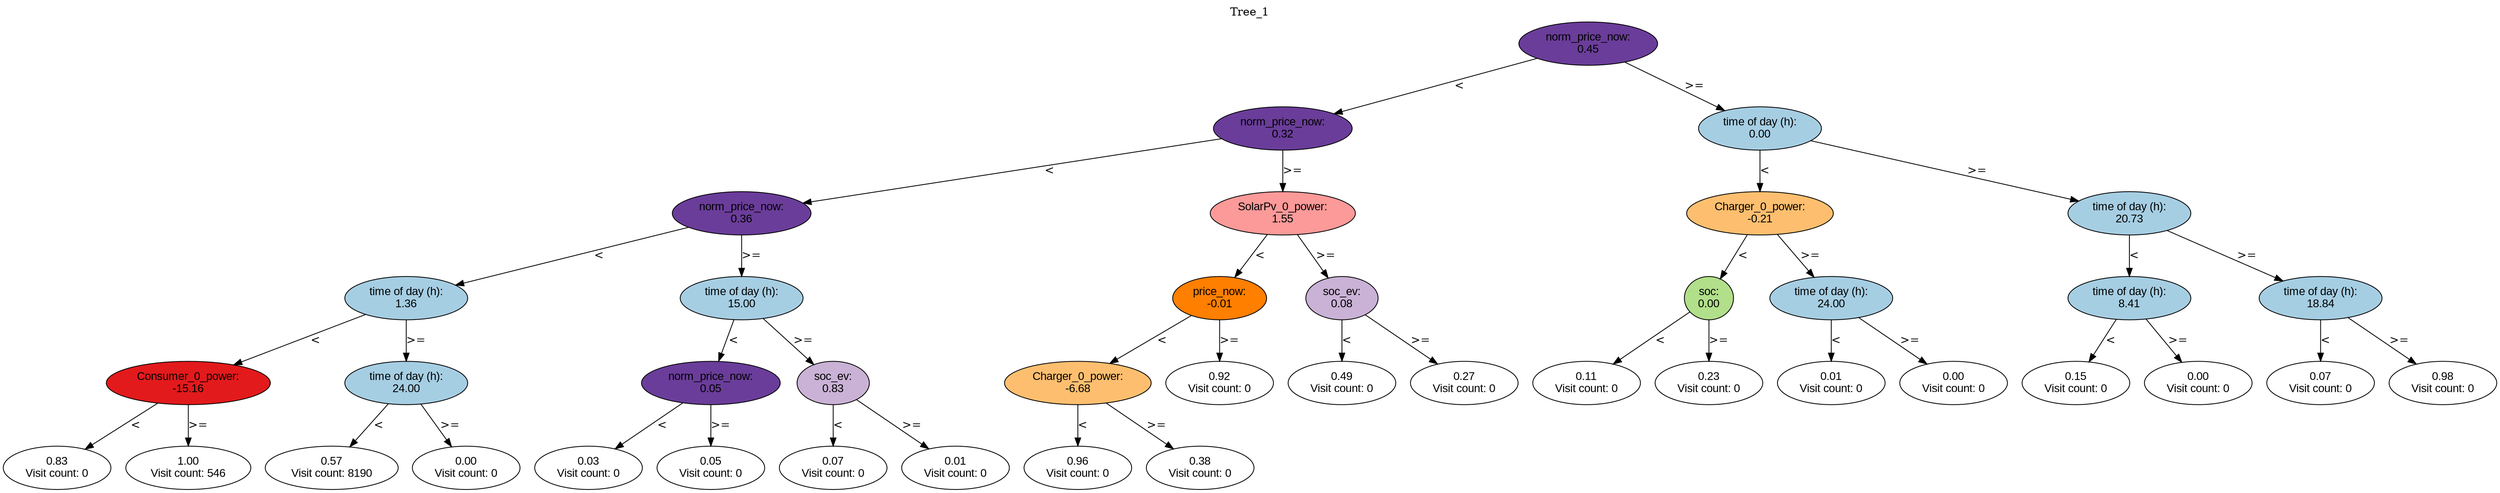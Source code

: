 digraph BST {
    node [fontname="Arial" style=filled colorscheme=paired12];
    0 [ label = "norm_price_now:
0.45" fillcolor=10];
    1 [ label = "norm_price_now:
0.32" fillcolor=10];
    2 [ label = "norm_price_now:
0.36" fillcolor=10];
    3 [ label = "time of day (h):
1.36" fillcolor=1];
    4 [ label = "Consumer_0_power:
-15.16" fillcolor=6];
    5 [ label = "0.83
Visit count: 0" fillcolor=white];
    6 [ label = "1.00
Visit count: 546" fillcolor=white];
    7 [ label = "time of day (h):
24.00" fillcolor=1];
    8 [ label = "0.57
Visit count: 8190" fillcolor=white];
    9 [ label = "0.00
Visit count: 0" fillcolor=white];
    10 [ label = "time of day (h):
15.00" fillcolor=1];
    11 [ label = "norm_price_now:
0.05" fillcolor=10];
    12 [ label = "0.03
Visit count: 0" fillcolor=white];
    13 [ label = "0.05
Visit count: 0" fillcolor=white];
    14 [ label = "soc_ev:
0.83" fillcolor=9];
    15 [ label = "0.07
Visit count: 0" fillcolor=white];
    16 [ label = "0.01
Visit count: 0" fillcolor=white];
    17 [ label = "SolarPv_0_power:
1.55" fillcolor=5];
    18 [ label = "price_now:
-0.01" fillcolor=8];
    19 [ label = "Charger_0_power:
-6.68" fillcolor=7];
    20 [ label = "0.96
Visit count: 0" fillcolor=white];
    21 [ label = "0.38
Visit count: 0" fillcolor=white];
    22 [ label = "0.92
Visit count: 0" fillcolor=white];
    23 [ label = "soc_ev:
0.08" fillcolor=9];
    24 [ label = "0.49
Visit count: 0" fillcolor=white];
    25 [ label = "0.27
Visit count: 0" fillcolor=white];
    26 [ label = "time of day (h):
0.00" fillcolor=1];
    27 [ label = "Charger_0_power:
-0.21" fillcolor=7];
    28 [ label = "soc:
0.00" fillcolor=3];
    29 [ label = "0.11
Visit count: 0" fillcolor=white];
    30 [ label = "0.23
Visit count: 0" fillcolor=white];
    31 [ label = "time of day (h):
24.00" fillcolor=1];
    32 [ label = "0.01
Visit count: 0" fillcolor=white];
    33 [ label = "0.00
Visit count: 0" fillcolor=white];
    34 [ label = "time of day (h):
20.73" fillcolor=1];
    35 [ label = "time of day (h):
8.41" fillcolor=1];
    36 [ label = "0.15
Visit count: 0" fillcolor=white];
    37 [ label = "0.00
Visit count: 0" fillcolor=white];
    38 [ label = "time of day (h):
18.84" fillcolor=1];
    39 [ label = "0.07
Visit count: 0" fillcolor=white];
    40 [ label = "0.98
Visit count: 0" fillcolor=white];

    0  -> 1[ label = "<"];
    0  -> 26[ label = ">="];
    1  -> 2[ label = "<"];
    1  -> 17[ label = ">="];
    2  -> 3[ label = "<"];
    2  -> 10[ label = ">="];
    3  -> 4[ label = "<"];
    3  -> 7[ label = ">="];
    4  -> 5[ label = "<"];
    4  -> 6[ label = ">="];
    7  -> 8[ label = "<"];
    7  -> 9[ label = ">="];
    10  -> 11[ label = "<"];
    10  -> 14[ label = ">="];
    11  -> 12[ label = "<"];
    11  -> 13[ label = ">="];
    14  -> 15[ label = "<"];
    14  -> 16[ label = ">="];
    17  -> 18[ label = "<"];
    17  -> 23[ label = ">="];
    18  -> 19[ label = "<"];
    18  -> 22[ label = ">="];
    19  -> 20[ label = "<"];
    19  -> 21[ label = ">="];
    23  -> 24[ label = "<"];
    23  -> 25[ label = ">="];
    26  -> 27[ label = "<"];
    26  -> 34[ label = ">="];
    27  -> 28[ label = "<"];
    27  -> 31[ label = ">="];
    28  -> 29[ label = "<"];
    28  -> 30[ label = ">="];
    31  -> 32[ label = "<"];
    31  -> 33[ label = ">="];
    34  -> 35[ label = "<"];
    34  -> 38[ label = ">="];
    35  -> 36[ label = "<"];
    35  -> 37[ label = ">="];
    38  -> 39[ label = "<"];
    38  -> 40[ label = ">="];

    labelloc="t";
    label="Tree_1";
}